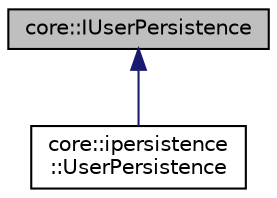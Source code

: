 digraph "core::IUserPersistence"
{
  edge [fontname="Helvetica",fontsize="10",labelfontname="Helvetica",labelfontsize="10"];
  node [fontname="Helvetica",fontsize="10",shape=record];
  Node1 [label="core::IUserPersistence",height=0.2,width=0.4,color="black", fillcolor="grey75", style="filled" fontcolor="black"];
  Node1 -> Node2 [dir="back",color="midnightblue",fontsize="10",style="solid",fontname="Helvetica"];
  Node2 [label="core::ipersistence\l::UserPersistence",height=0.2,width=0.4,color="black", fillcolor="white", style="filled",URL="$classcore_1_1ipersistence_1_1_user_persistence.html"];
}
